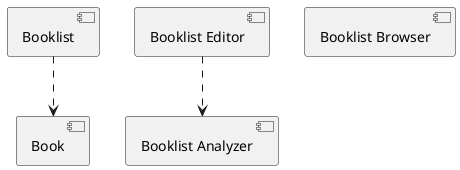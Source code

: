 @startuml

component [Booklist] as Comp1
component [Book] as Comp2
component [Booklist Editor] as Comp3
component [Booklist Analyzer] as Comp4
component [Booklist Browser] as Comp5

[Comp1] ..> Comp2
[Comp3] ..> Comp4



@enduml
